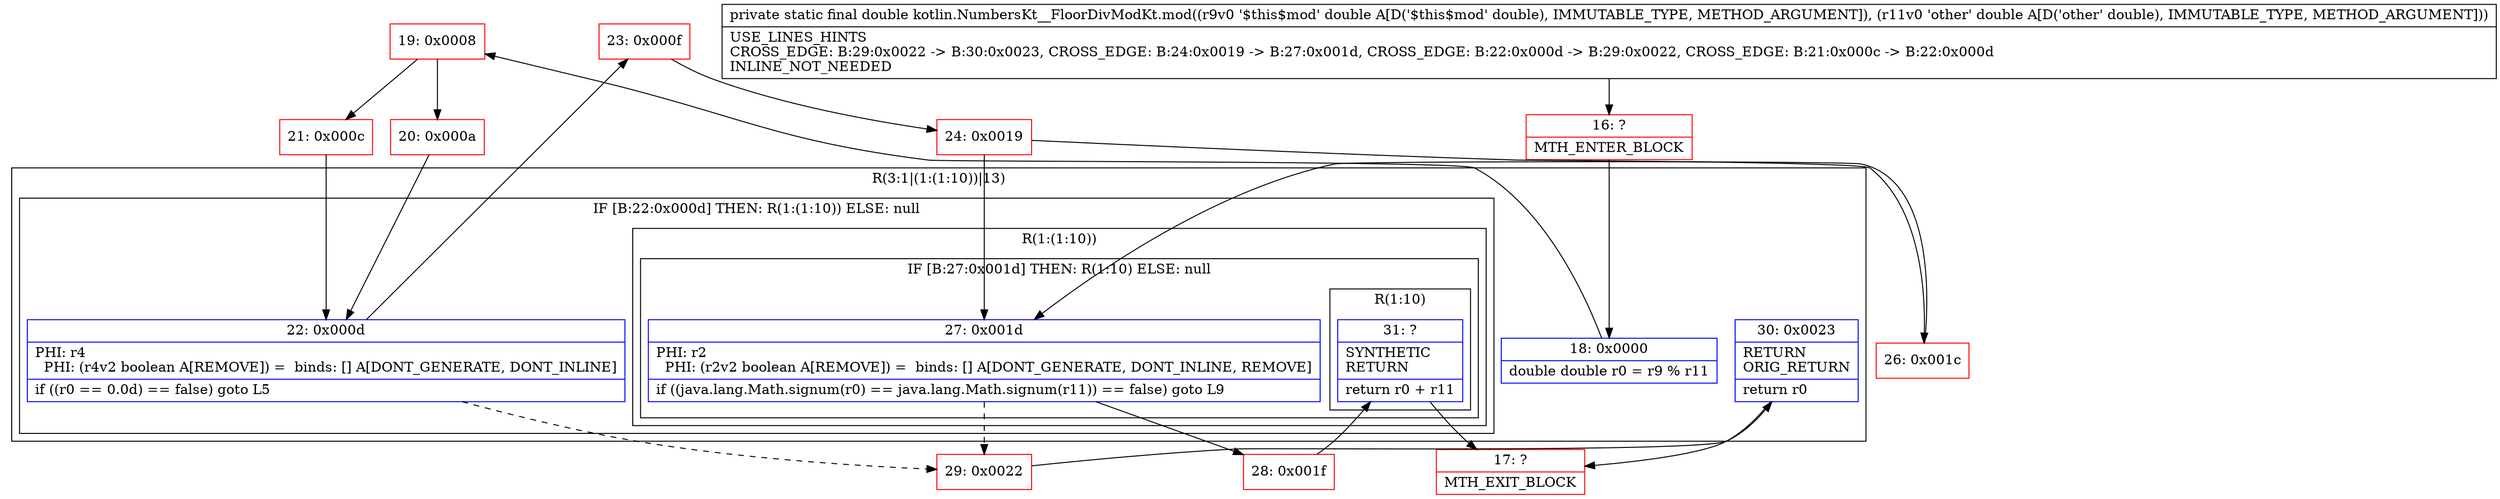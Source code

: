 digraph "CFG forkotlin.NumbersKt__FloorDivModKt.mod(DD)D" {
subgraph cluster_Region_1544358575 {
label = "R(3:1|(1:(1:10))|13)";
node [shape=record,color=blue];
Node_18 [shape=record,label="{18\:\ 0x0000|double double r0 = r9 % r11\l}"];
subgraph cluster_IfRegion_1720582552 {
label = "IF [B:22:0x000d] THEN: R(1:(1:10)) ELSE: null";
node [shape=record,color=blue];
Node_22 [shape=record,label="{22\:\ 0x000d|PHI: r4 \l  PHI: (r4v2 boolean A[REMOVE]) =  binds: [] A[DONT_GENERATE, DONT_INLINE]\l|if ((r0 == 0.0d) == false) goto L5\l}"];
subgraph cluster_Region_1895722553 {
label = "R(1:(1:10))";
node [shape=record,color=blue];
subgraph cluster_IfRegion_1390426139 {
label = "IF [B:27:0x001d] THEN: R(1:10) ELSE: null";
node [shape=record,color=blue];
Node_27 [shape=record,label="{27\:\ 0x001d|PHI: r2 \l  PHI: (r2v2 boolean A[REMOVE]) =  binds: [] A[DONT_GENERATE, DONT_INLINE, REMOVE]\l|if ((java.lang.Math.signum(r0) == java.lang.Math.signum(r11)) == false) goto L9\l}"];
subgraph cluster_Region_178248271 {
label = "R(1:10)";
node [shape=record,color=blue];
Node_31 [shape=record,label="{31\:\ ?|SYNTHETIC\lRETURN\l|return r0 + r11\l}"];
}
}
}
}
Node_30 [shape=record,label="{30\:\ 0x0023|RETURN\lORIG_RETURN\l|return r0\l}"];
}
Node_16 [shape=record,color=red,label="{16\:\ ?|MTH_ENTER_BLOCK\l}"];
Node_19 [shape=record,color=red,label="{19\:\ 0x0008}"];
Node_20 [shape=record,color=red,label="{20\:\ 0x000a}"];
Node_23 [shape=record,color=red,label="{23\:\ 0x000f}"];
Node_24 [shape=record,color=red,label="{24\:\ 0x0019}"];
Node_26 [shape=record,color=red,label="{26\:\ 0x001c}"];
Node_28 [shape=record,color=red,label="{28\:\ 0x001f}"];
Node_17 [shape=record,color=red,label="{17\:\ ?|MTH_EXIT_BLOCK\l}"];
Node_29 [shape=record,color=red,label="{29\:\ 0x0022}"];
Node_21 [shape=record,color=red,label="{21\:\ 0x000c}"];
MethodNode[shape=record,label="{private static final double kotlin.NumbersKt__FloorDivModKt.mod((r9v0 '$this$mod' double A[D('$this$mod' double), IMMUTABLE_TYPE, METHOD_ARGUMENT]), (r11v0 'other' double A[D('other' double), IMMUTABLE_TYPE, METHOD_ARGUMENT]))  | USE_LINES_HINTS\lCROSS_EDGE: B:29:0x0022 \-\> B:30:0x0023, CROSS_EDGE: B:24:0x0019 \-\> B:27:0x001d, CROSS_EDGE: B:22:0x000d \-\> B:29:0x0022, CROSS_EDGE: B:21:0x000c \-\> B:22:0x000d\lINLINE_NOT_NEEDED\l}"];
MethodNode -> Node_16;Node_18 -> Node_19;
Node_22 -> Node_23;
Node_22 -> Node_29[style=dashed];
Node_27 -> Node_28;
Node_27 -> Node_29[style=dashed];
Node_31 -> Node_17;
Node_30 -> Node_17;
Node_16 -> Node_18;
Node_19 -> Node_20;
Node_19 -> Node_21;
Node_20 -> Node_22;
Node_23 -> Node_24;
Node_24 -> Node_26;
Node_24 -> Node_27;
Node_26 -> Node_27;
Node_28 -> Node_31;
Node_29 -> Node_30;
Node_21 -> Node_22;
}

